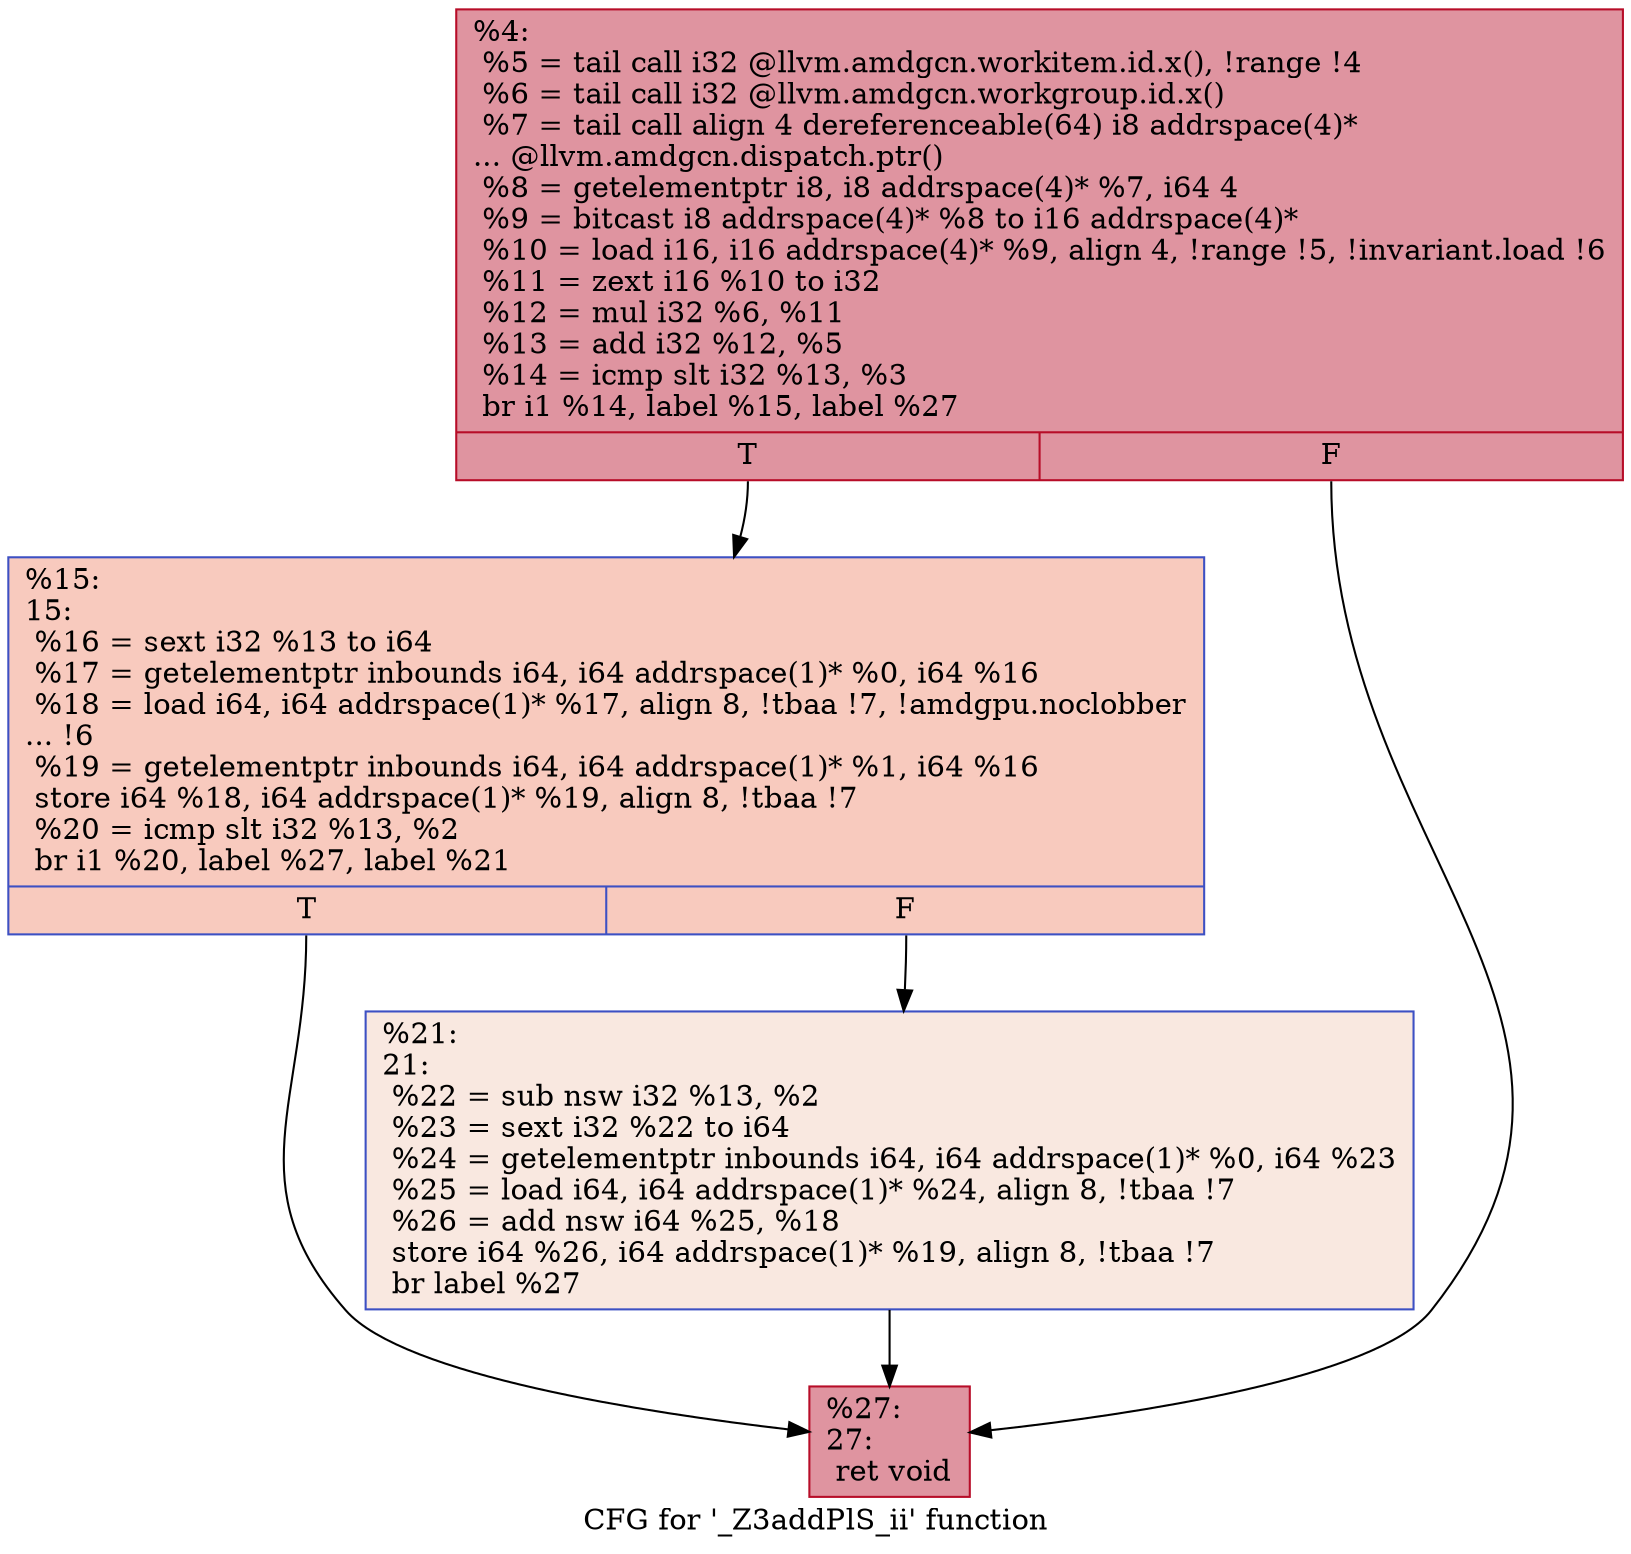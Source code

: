 digraph "CFG for '_Z3addPlS_ii' function" {
	label="CFG for '_Z3addPlS_ii' function";

	Node0x549e140 [shape=record,color="#b70d28ff", style=filled, fillcolor="#b70d2870",label="{%4:\l  %5 = tail call i32 @llvm.amdgcn.workitem.id.x(), !range !4\l  %6 = tail call i32 @llvm.amdgcn.workgroup.id.x()\l  %7 = tail call align 4 dereferenceable(64) i8 addrspace(4)*\l... @llvm.amdgcn.dispatch.ptr()\l  %8 = getelementptr i8, i8 addrspace(4)* %7, i64 4\l  %9 = bitcast i8 addrspace(4)* %8 to i16 addrspace(4)*\l  %10 = load i16, i16 addrspace(4)* %9, align 4, !range !5, !invariant.load !6\l  %11 = zext i16 %10 to i32\l  %12 = mul i32 %6, %11\l  %13 = add i32 %12, %5\l  %14 = icmp slt i32 %13, %3\l  br i1 %14, label %15, label %27\l|{<s0>T|<s1>F}}"];
	Node0x549e140:s0 -> Node0x549e1d0;
	Node0x549e140:s1 -> Node0x54a00e0;
	Node0x549e1d0 [shape=record,color="#3d50c3ff", style=filled, fillcolor="#ef886b70",label="{%15:\l15:                                               \l  %16 = sext i32 %13 to i64\l  %17 = getelementptr inbounds i64, i64 addrspace(1)* %0, i64 %16\l  %18 = load i64, i64 addrspace(1)* %17, align 8, !tbaa !7, !amdgpu.noclobber\l... !6\l  %19 = getelementptr inbounds i64, i64 addrspace(1)* %1, i64 %16\l  store i64 %18, i64 addrspace(1)* %19, align 8, !tbaa !7\l  %20 = icmp slt i32 %13, %2\l  br i1 %20, label %27, label %21\l|{<s0>T|<s1>F}}"];
	Node0x549e1d0:s0 -> Node0x54a00e0;
	Node0x549e1d0:s1 -> Node0x54a13a0;
	Node0x54a13a0 [shape=record,color="#3d50c3ff", style=filled, fillcolor="#f1ccb870",label="{%21:\l21:                                               \l  %22 = sub nsw i32 %13, %2\l  %23 = sext i32 %22 to i64\l  %24 = getelementptr inbounds i64, i64 addrspace(1)* %0, i64 %23\l  %25 = load i64, i64 addrspace(1)* %24, align 8, !tbaa !7\l  %26 = add nsw i64 %25, %18\l  store i64 %26, i64 addrspace(1)* %19, align 8, !tbaa !7\l  br label %27\l}"];
	Node0x54a13a0 -> Node0x54a00e0;
	Node0x54a00e0 [shape=record,color="#b70d28ff", style=filled, fillcolor="#b70d2870",label="{%27:\l27:                                               \l  ret void\l}"];
}
